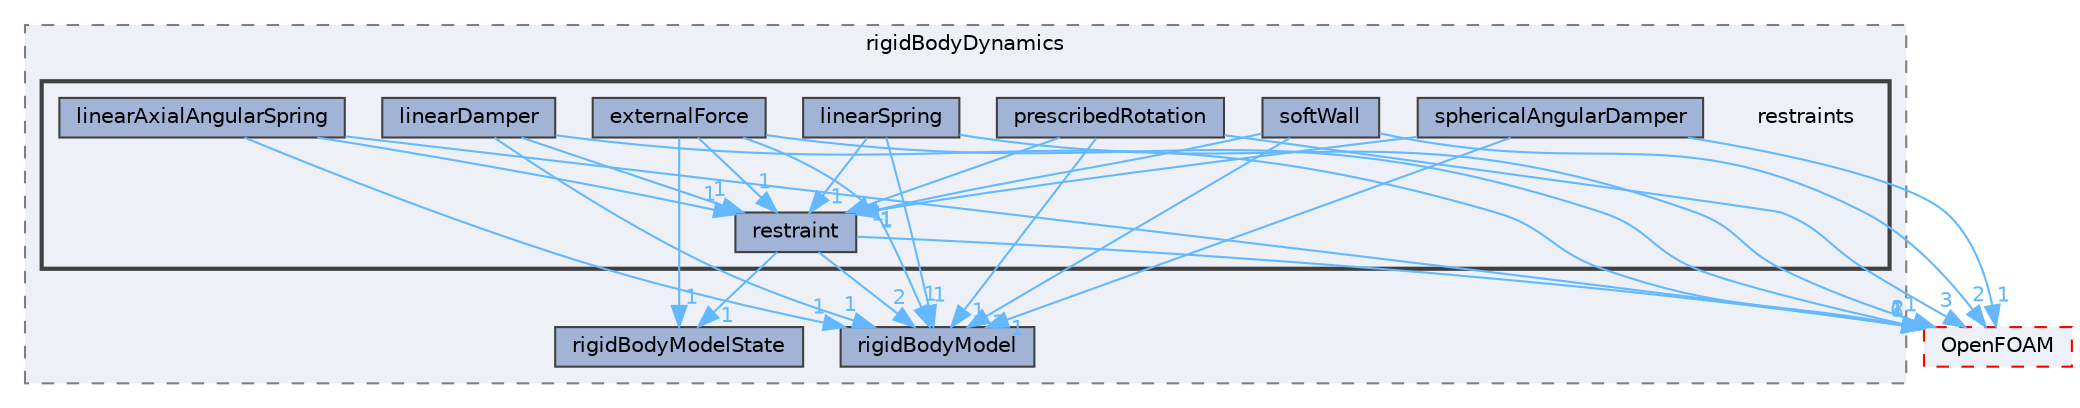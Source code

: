 digraph "src/rigidBodyDynamics/restraints"
{
 // LATEX_PDF_SIZE
  bgcolor="transparent";
  edge [fontname=Helvetica,fontsize=10,labelfontname=Helvetica,labelfontsize=10];
  node [fontname=Helvetica,fontsize=10,shape=box,height=0.2,width=0.4];
  compound=true
  subgraph clusterdir_910720b80d2212eaa7292c1abd76c375 {
    graph [ bgcolor="#edf0f7", pencolor="grey50", label="rigidBodyDynamics", fontname=Helvetica,fontsize=10 style="filled,dashed", URL="dir_910720b80d2212eaa7292c1abd76c375.html",tooltip=""]
  dir_01d230fdb888802d871acc5f0e1690e2 [label="rigidBodyModel", fillcolor="#a2b4d6", color="grey25", style="filled", URL="dir_01d230fdb888802d871acc5f0e1690e2.html",tooltip=""];
  dir_d31d6402043559e877bddd205385bdaf [label="rigidBodyModelState", fillcolor="#a2b4d6", color="grey25", style="filled", URL="dir_d31d6402043559e877bddd205385bdaf.html",tooltip=""];
  subgraph clusterdir_5934478bd312d980c3411c3627b10c8a {
    graph [ bgcolor="#edf0f7", pencolor="grey25", label="", fontname=Helvetica,fontsize=10 style="filled,bold", URL="dir_5934478bd312d980c3411c3627b10c8a.html",tooltip=""]
    dir_5934478bd312d980c3411c3627b10c8a [shape=plaintext, label="restraints"];
  dir_9a04b4d06dfd3953d321f14adc588347 [label="externalForce", fillcolor="#a2b4d6", color="grey25", style="filled", URL="dir_9a04b4d06dfd3953d321f14adc588347.html",tooltip=""];
  dir_6ca9a331180dc7740f53437f9236cc98 [label="linearAxialAngularSpring", fillcolor="#a2b4d6", color="grey25", style="filled", URL="dir_6ca9a331180dc7740f53437f9236cc98.html",tooltip=""];
  dir_b37e899213a044276dc741d6bcf32c37 [label="linearDamper", fillcolor="#a2b4d6", color="grey25", style="filled", URL="dir_b37e899213a044276dc741d6bcf32c37.html",tooltip=""];
  dir_2bd76bfe16819387dd2b34c0e0b79799 [label="linearSpring", fillcolor="#a2b4d6", color="grey25", style="filled", URL="dir_2bd76bfe16819387dd2b34c0e0b79799.html",tooltip=""];
  dir_8de5389d624351bb990571298811aa66 [label="prescribedRotation", fillcolor="#a2b4d6", color="grey25", style="filled", URL="dir_8de5389d624351bb990571298811aa66.html",tooltip=""];
  dir_af944db0c164b1c029d2b46f26f41dd1 [label="restraint", fillcolor="#a2b4d6", color="grey25", style="filled", URL="dir_af944db0c164b1c029d2b46f26f41dd1.html",tooltip=""];
  dir_e0f1c0a35d66f5d9bc677890efc14818 [label="softWall", fillcolor="#a2b4d6", color="grey25", style="filled", URL="dir_e0f1c0a35d66f5d9bc677890efc14818.html",tooltip=""];
  dir_2d9bb4f13e9960d3e8cc1b57c587c489 [label="sphericalAngularDamper", fillcolor="#a2b4d6", color="grey25", style="filled", URL="dir_2d9bb4f13e9960d3e8cc1b57c587c489.html",tooltip=""];
  }
  }
  dir_c5473ff19b20e6ec4dfe5c310b3778a8 [label="OpenFOAM", fillcolor="#edf0f7", color="red", style="filled,dashed", URL="dir_c5473ff19b20e6ec4dfe5c310b3778a8.html",tooltip=""];
  dir_9a04b4d06dfd3953d321f14adc588347->dir_01d230fdb888802d871acc5f0e1690e2 [headlabel="1", labeldistance=1.5 headhref="dir_001222_003354.html" href="dir_001222_003354.html" color="steelblue1" fontcolor="steelblue1"];
  dir_9a04b4d06dfd3953d321f14adc588347->dir_af944db0c164b1c029d2b46f26f41dd1 [headlabel="1", labeldistance=1.5 headhref="dir_001222_003330.html" href="dir_001222_003330.html" color="steelblue1" fontcolor="steelblue1"];
  dir_9a04b4d06dfd3953d321f14adc588347->dir_c5473ff19b20e6ec4dfe5c310b3778a8 [headlabel="2", labeldistance=1.5 headhref="dir_001222_002695.html" href="dir_001222_002695.html" color="steelblue1" fontcolor="steelblue1"];
  dir_9a04b4d06dfd3953d321f14adc588347->dir_d31d6402043559e877bddd205385bdaf [headlabel="1", labeldistance=1.5 headhref="dir_001222_003355.html" href="dir_001222_003355.html" color="steelblue1" fontcolor="steelblue1"];
  dir_6ca9a331180dc7740f53437f9236cc98->dir_01d230fdb888802d871acc5f0e1690e2 [headlabel="1", labeldistance=1.5 headhref="dir_002188_003354.html" href="dir_002188_003354.html" color="steelblue1" fontcolor="steelblue1"];
  dir_6ca9a331180dc7740f53437f9236cc98->dir_af944db0c164b1c029d2b46f26f41dd1 [headlabel="1", labeldistance=1.5 headhref="dir_002188_003330.html" href="dir_002188_003330.html" color="steelblue1" fontcolor="steelblue1"];
  dir_6ca9a331180dc7740f53437f9236cc98->dir_c5473ff19b20e6ec4dfe5c310b3778a8 [headlabel="1", labeldistance=1.5 headhref="dir_002188_002695.html" href="dir_002188_002695.html" color="steelblue1" fontcolor="steelblue1"];
  dir_b37e899213a044276dc741d6bcf32c37->dir_01d230fdb888802d871acc5f0e1690e2 [headlabel="1", labeldistance=1.5 headhref="dir_002190_003354.html" href="dir_002190_003354.html" color="steelblue1" fontcolor="steelblue1"];
  dir_b37e899213a044276dc741d6bcf32c37->dir_af944db0c164b1c029d2b46f26f41dd1 [headlabel="1", labeldistance=1.5 headhref="dir_002190_003330.html" href="dir_002190_003330.html" color="steelblue1" fontcolor="steelblue1"];
  dir_b37e899213a044276dc741d6bcf32c37->dir_c5473ff19b20e6ec4dfe5c310b3778a8 [headlabel="1", labeldistance=1.5 headhref="dir_002190_002695.html" href="dir_002190_002695.html" color="steelblue1" fontcolor="steelblue1"];
  dir_2bd76bfe16819387dd2b34c0e0b79799->dir_01d230fdb888802d871acc5f0e1690e2 [headlabel="1", labeldistance=1.5 headhref="dir_002204_003354.html" href="dir_002204_003354.html" color="steelblue1" fontcolor="steelblue1"];
  dir_2bd76bfe16819387dd2b34c0e0b79799->dir_af944db0c164b1c029d2b46f26f41dd1 [headlabel="1", labeldistance=1.5 headhref="dir_002204_003330.html" href="dir_002204_003330.html" color="steelblue1" fontcolor="steelblue1"];
  dir_2bd76bfe16819387dd2b34c0e0b79799->dir_c5473ff19b20e6ec4dfe5c310b3778a8 [headlabel="1", labeldistance=1.5 headhref="dir_002204_002695.html" href="dir_002204_002695.html" color="steelblue1" fontcolor="steelblue1"];
  dir_8de5389d624351bb990571298811aa66->dir_01d230fdb888802d871acc5f0e1690e2 [headlabel="1", labeldistance=1.5 headhref="dir_003038_003354.html" href="dir_003038_003354.html" color="steelblue1" fontcolor="steelblue1"];
  dir_8de5389d624351bb990571298811aa66->dir_af944db0c164b1c029d2b46f26f41dd1 [headlabel="1", labeldistance=1.5 headhref="dir_003038_003330.html" href="dir_003038_003330.html" color="steelblue1" fontcolor="steelblue1"];
  dir_8de5389d624351bb990571298811aa66->dir_c5473ff19b20e6ec4dfe5c310b3778a8 [headlabel="3", labeldistance=1.5 headhref="dir_003038_002695.html" href="dir_003038_002695.html" color="steelblue1" fontcolor="steelblue1"];
  dir_af944db0c164b1c029d2b46f26f41dd1->dir_01d230fdb888802d871acc5f0e1690e2 [headlabel="2", labeldistance=1.5 headhref="dir_003330_003354.html" href="dir_003330_003354.html" color="steelblue1" fontcolor="steelblue1"];
  dir_af944db0c164b1c029d2b46f26f41dd1->dir_c5473ff19b20e6ec4dfe5c310b3778a8 [headlabel="6", labeldistance=1.5 headhref="dir_003330_002695.html" href="dir_003330_002695.html" color="steelblue1" fontcolor="steelblue1"];
  dir_af944db0c164b1c029d2b46f26f41dd1->dir_d31d6402043559e877bddd205385bdaf [headlabel="1", labeldistance=1.5 headhref="dir_003330_003355.html" href="dir_003330_003355.html" color="steelblue1" fontcolor="steelblue1"];
  dir_e0f1c0a35d66f5d9bc677890efc14818->dir_01d230fdb888802d871acc5f0e1690e2 [headlabel="1", labeldistance=1.5 headhref="dir_003611_003354.html" href="dir_003611_003354.html" color="steelblue1" fontcolor="steelblue1"];
  dir_e0f1c0a35d66f5d9bc677890efc14818->dir_af944db0c164b1c029d2b46f26f41dd1 [headlabel="1", labeldistance=1.5 headhref="dir_003611_003330.html" href="dir_003611_003330.html" color="steelblue1" fontcolor="steelblue1"];
  dir_e0f1c0a35d66f5d9bc677890efc14818->dir_c5473ff19b20e6ec4dfe5c310b3778a8 [headlabel="2", labeldistance=1.5 headhref="dir_003611_002695.html" href="dir_003611_002695.html" color="steelblue1" fontcolor="steelblue1"];
  dir_2d9bb4f13e9960d3e8cc1b57c587c489->dir_01d230fdb888802d871acc5f0e1690e2 [headlabel="1", labeldistance=1.5 headhref="dir_003699_003354.html" href="dir_003699_003354.html" color="steelblue1" fontcolor="steelblue1"];
  dir_2d9bb4f13e9960d3e8cc1b57c587c489->dir_af944db0c164b1c029d2b46f26f41dd1 [headlabel="1", labeldistance=1.5 headhref="dir_003699_003330.html" href="dir_003699_003330.html" color="steelblue1" fontcolor="steelblue1"];
  dir_2d9bb4f13e9960d3e8cc1b57c587c489->dir_c5473ff19b20e6ec4dfe5c310b3778a8 [headlabel="1", labeldistance=1.5 headhref="dir_003699_002695.html" href="dir_003699_002695.html" color="steelblue1" fontcolor="steelblue1"];
}
